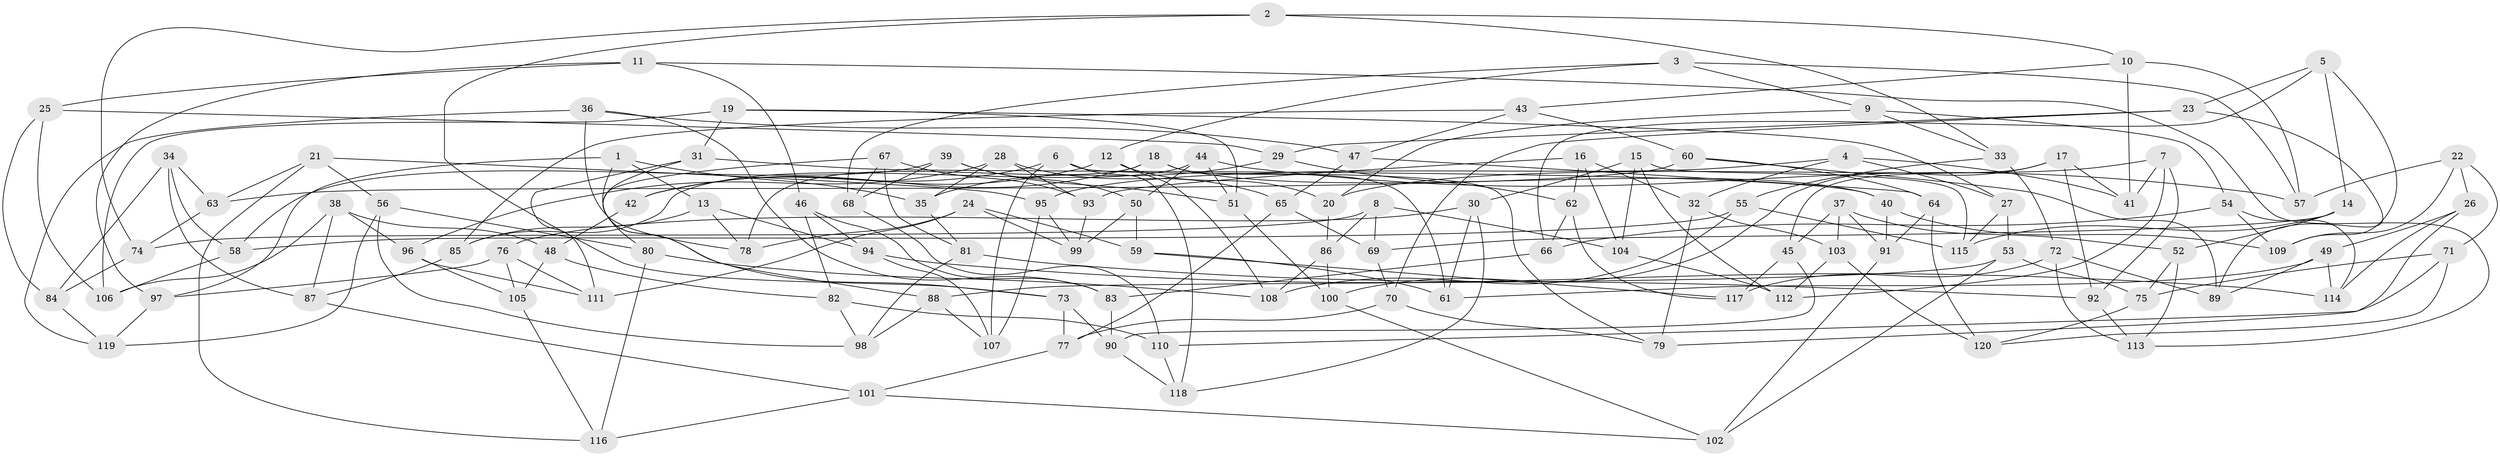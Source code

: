 // Generated by graph-tools (version 1.1) at 2025/59/03/09/25 04:59:14]
// undirected, 120 vertices, 240 edges
graph export_dot {
graph [start="1"]
  node [color=gray90,style=filled];
  1;
  2;
  3;
  4;
  5;
  6;
  7;
  8;
  9;
  10;
  11;
  12;
  13;
  14;
  15;
  16;
  17;
  18;
  19;
  20;
  21;
  22;
  23;
  24;
  25;
  26;
  27;
  28;
  29;
  30;
  31;
  32;
  33;
  34;
  35;
  36;
  37;
  38;
  39;
  40;
  41;
  42;
  43;
  44;
  45;
  46;
  47;
  48;
  49;
  50;
  51;
  52;
  53;
  54;
  55;
  56;
  57;
  58;
  59;
  60;
  61;
  62;
  63;
  64;
  65;
  66;
  67;
  68;
  69;
  70;
  71;
  72;
  73;
  74;
  75;
  76;
  77;
  78;
  79;
  80;
  81;
  82;
  83;
  84;
  85;
  86;
  87;
  88;
  89;
  90;
  91;
  92;
  93;
  94;
  95;
  96;
  97;
  98;
  99;
  100;
  101;
  102;
  103;
  104;
  105;
  106;
  107;
  108;
  109;
  110;
  111;
  112;
  113;
  114;
  115;
  116;
  117;
  118;
  119;
  120;
  1 -- 13;
  1 -- 73;
  1 -- 35;
  1 -- 97;
  2 -- 74;
  2 -- 73;
  2 -- 33;
  2 -- 10;
  3 -- 9;
  3 -- 57;
  3 -- 68;
  3 -- 12;
  4 -- 32;
  4 -- 95;
  4 -- 27;
  4 -- 41;
  5 -- 14;
  5 -- 109;
  5 -- 23;
  5 -- 66;
  6 -- 79;
  6 -- 107;
  6 -- 42;
  6 -- 118;
  7 -- 20;
  7 -- 41;
  7 -- 92;
  7 -- 112;
  8 -- 74;
  8 -- 69;
  8 -- 104;
  8 -- 86;
  9 -- 54;
  9 -- 33;
  9 -- 20;
  10 -- 43;
  10 -- 41;
  10 -- 57;
  11 -- 97;
  11 -- 46;
  11 -- 113;
  11 -- 25;
  12 -- 20;
  12 -- 108;
  12 -- 42;
  13 -- 78;
  13 -- 94;
  13 -- 85;
  14 -- 115;
  14 -- 52;
  14 -- 69;
  15 -- 30;
  15 -- 104;
  15 -- 115;
  15 -- 112;
  16 -- 32;
  16 -- 104;
  16 -- 93;
  16 -- 62;
  17 -- 41;
  17 -- 45;
  17 -- 92;
  17 -- 100;
  18 -- 61;
  18 -- 40;
  18 -- 42;
  18 -- 78;
  19 -- 27;
  19 -- 31;
  19 -- 51;
  19 -- 106;
  20 -- 86;
  21 -- 63;
  21 -- 56;
  21 -- 116;
  21 -- 95;
  22 -- 57;
  22 -- 109;
  22 -- 71;
  22 -- 26;
  23 -- 89;
  23 -- 70;
  23 -- 29;
  24 -- 78;
  24 -- 111;
  24 -- 99;
  24 -- 59;
  25 -- 29;
  25 -- 106;
  25 -- 84;
  26 -- 49;
  26 -- 114;
  26 -- 79;
  27 -- 53;
  27 -- 115;
  28 -- 65;
  28 -- 93;
  28 -- 35;
  28 -- 96;
  29 -- 35;
  29 -- 62;
  30 -- 61;
  30 -- 118;
  30 -- 76;
  31 -- 111;
  31 -- 40;
  31 -- 88;
  32 -- 79;
  32 -- 103;
  33 -- 72;
  33 -- 55;
  34 -- 84;
  34 -- 58;
  34 -- 63;
  34 -- 87;
  35 -- 81;
  36 -- 78;
  36 -- 119;
  36 -- 83;
  36 -- 47;
  37 -- 52;
  37 -- 45;
  37 -- 103;
  37 -- 91;
  38 -- 48;
  38 -- 87;
  38 -- 106;
  38 -- 96;
  39 -- 68;
  39 -- 58;
  39 -- 50;
  39 -- 51;
  40 -- 109;
  40 -- 91;
  42 -- 48;
  43 -- 60;
  43 -- 47;
  43 -- 85;
  44 -- 85;
  44 -- 51;
  44 -- 57;
  44 -- 50;
  45 -- 117;
  45 -- 90;
  46 -- 83;
  46 -- 82;
  46 -- 94;
  47 -- 65;
  47 -- 64;
  48 -- 82;
  48 -- 105;
  49 -- 89;
  49 -- 114;
  49 -- 61;
  50 -- 59;
  50 -- 99;
  51 -- 100;
  52 -- 113;
  52 -- 75;
  53 -- 102;
  53 -- 88;
  53 -- 75;
  54 -- 114;
  54 -- 66;
  54 -- 109;
  55 -- 58;
  55 -- 108;
  55 -- 115;
  56 -- 80;
  56 -- 98;
  56 -- 119;
  58 -- 106;
  59 -- 117;
  59 -- 61;
  60 -- 89;
  60 -- 63;
  60 -- 64;
  62 -- 117;
  62 -- 66;
  63 -- 74;
  64 -- 120;
  64 -- 91;
  65 -- 69;
  65 -- 77;
  66 -- 83;
  67 -- 81;
  67 -- 93;
  67 -- 68;
  67 -- 80;
  68 -- 110;
  69 -- 70;
  70 -- 79;
  70 -- 77;
  71 -- 75;
  71 -- 120;
  71 -- 110;
  72 -- 113;
  72 -- 89;
  72 -- 117;
  73 -- 90;
  73 -- 77;
  74 -- 84;
  75 -- 120;
  76 -- 105;
  76 -- 97;
  76 -- 111;
  77 -- 101;
  80 -- 116;
  80 -- 108;
  81 -- 98;
  81 -- 92;
  82 -- 110;
  82 -- 98;
  83 -- 90;
  84 -- 119;
  85 -- 87;
  86 -- 108;
  86 -- 100;
  87 -- 101;
  88 -- 107;
  88 -- 98;
  90 -- 118;
  91 -- 102;
  92 -- 113;
  93 -- 99;
  94 -- 114;
  94 -- 107;
  95 -- 99;
  95 -- 107;
  96 -- 111;
  96 -- 105;
  97 -- 119;
  100 -- 102;
  101 -- 102;
  101 -- 116;
  103 -- 112;
  103 -- 120;
  104 -- 112;
  105 -- 116;
  110 -- 118;
}
